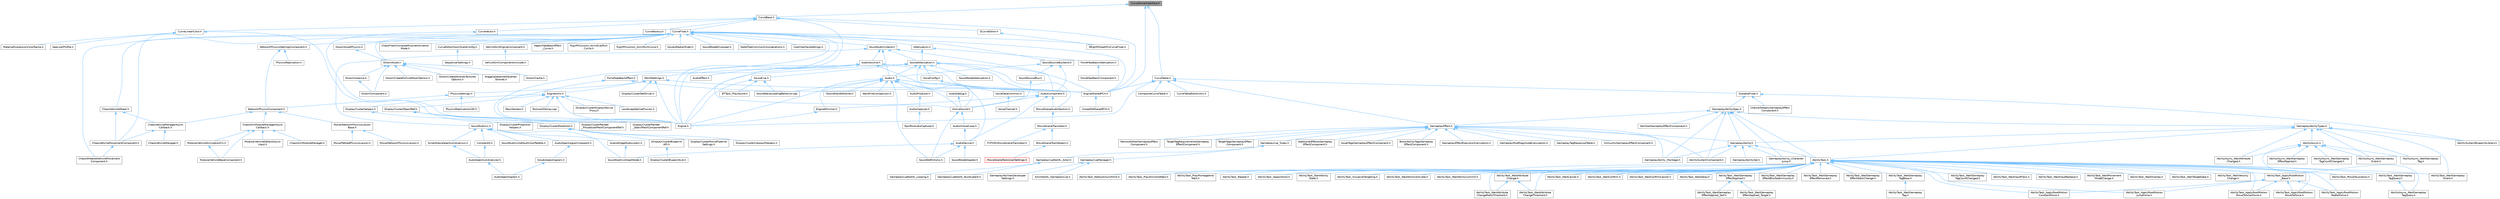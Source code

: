 digraph "CurveOwnerInterface.h"
{
 // INTERACTIVE_SVG=YES
 // LATEX_PDF_SIZE
  bgcolor="transparent";
  edge [fontname=Helvetica,fontsize=10,labelfontname=Helvetica,labelfontsize=10];
  node [fontname=Helvetica,fontsize=10,shape=box,height=0.2,width=0.4];
  Node1 [id="Node000001",label="CurveOwnerInterface.h",height=0.2,width=0.4,color="gray40", fillcolor="grey60", style="filled", fontcolor="black",tooltip=" "];
  Node1 -> Node2 [id="edge1_Node000001_Node000002",dir="back",color="steelblue1",style="solid",tooltip=" "];
  Node2 [id="Node000002",label="CurveBase.h",height=0.2,width=0.4,color="grey40", fillcolor="white", style="filled",URL="$d0/d66/CurveBase_8h.html",tooltip=" "];
  Node2 -> Node3 [id="edge2_Node000002_Node000003",dir="back",color="steelblue1",style="solid",tooltip=" "];
  Node3 [id="Node000003",label="CurveFactory.h",height=0.2,width=0.4,color="grey40", fillcolor="white", style="filled",URL="$dd/dcf/CurveFactory_8h.html",tooltip=" "];
  Node2 -> Node4 [id="edge3_Node000002_Node000004",dir="back",color="steelblue1",style="solid",tooltip=" "];
  Node4 [id="Node000004",label="CurveFloat.h",height=0.2,width=0.4,color="grey40", fillcolor="white", style="filled",URL="$d4/d92/CurveFloat_8h.html",tooltip=" "];
  Node4 -> Node5 [id="edge4_Node000004_Node000005",dir="back",color="steelblue1",style="solid",tooltip=" "];
  Node5 [id="Node000005",label="Attenuation.h",height=0.2,width=0.4,color="grey40", fillcolor="white", style="filled",URL="$d3/d18/Attenuation_8h.html",tooltip=" "];
  Node5 -> Node6 [id="edge5_Node000005_Node000006",dir="back",color="steelblue1",style="solid",tooltip=" "];
  Node6 [id="Node000006",label="ForceFeedbackAttenuation.h",height=0.2,width=0.4,color="grey40", fillcolor="white", style="filled",URL="$db/dd6/ForceFeedbackAttenuation_8h.html",tooltip=" "];
  Node6 -> Node7 [id="edge6_Node000006_Node000007",dir="back",color="steelblue1",style="solid",tooltip=" "];
  Node7 [id="Node000007",label="ForceFeedbackComponent.h",height=0.2,width=0.4,color="grey40", fillcolor="white", style="filled",URL="$d2/db8/ForceFeedbackComponent_8h.html",tooltip=" "];
  Node5 -> Node8 [id="edge7_Node000005_Node000008",dir="back",color="steelblue1",style="solid",tooltip=" "];
  Node8 [id="Node000008",label="SoundAttenuation.h",height=0.2,width=0.4,color="grey40", fillcolor="white", style="filled",URL="$da/dec/SoundAttenuation_8h.html",tooltip=" "];
  Node8 -> Node9 [id="edge8_Node000008_Node000009",dir="back",color="steelblue1",style="solid",tooltip=" "];
  Node9 [id="Node000009",label="ActiveSound.h",height=0.2,width=0.4,color="grey40", fillcolor="white", style="filled",URL="$dc/d95/ActiveSound_8h.html",tooltip=" "];
  Node9 -> Node10 [id="edge9_Node000009_Node000010",dir="back",color="steelblue1",style="solid",tooltip=" "];
  Node10 [id="Node000010",label="AudioVirtualLoop.h",height=0.2,width=0.4,color="grey40", fillcolor="white", style="filled",URL="$d5/dde/AudioVirtualLoop_8h.html",tooltip=" "];
  Node10 -> Node11 [id="edge10_Node000010_Node000011",dir="back",color="steelblue1",style="solid",tooltip=" "];
  Node11 [id="Node000011",label="AudioDevice.h",height=0.2,width=0.4,color="grey40", fillcolor="white", style="filled",URL="$d7/ddb/AudioDevice_8h.html",tooltip=" "];
  Node11 -> Node12 [id="edge11_Node000011_Node000012",dir="back",color="steelblue1",style="solid",tooltip=" "];
  Node12 [id="Node000012",label="SoundDefinitions.h",height=0.2,width=0.4,color="grey40", fillcolor="white", style="filled",URL="$d4/da9/SoundDefinitions_8h.html",tooltip=" "];
  Node11 -> Node13 [id="edge12_Node000011_Node000013",dir="back",color="steelblue1",style="solid",tooltip=" "];
  Node13 [id="Node000013",label="SoundNodeDoppler.h",height=0.2,width=0.4,color="grey40", fillcolor="white", style="filled",URL="$d1/d51/SoundNodeDoppler_8h.html",tooltip=" "];
  Node11 -> Node14 [id="edge13_Node000011_Node000014",dir="back",color="steelblue1",style="solid",tooltip=" "];
  Node14 [id="Node000014",label="SoundSubmixGraphNode.h",height=0.2,width=0.4,color="grey40", fillcolor="white", style="filled",URL="$d5/d09/SoundSubmixGraphNode_8h.html",tooltip=" "];
  Node9 -> Node12 [id="edge14_Node000009_Node000012",dir="back",color="steelblue1",style="solid",tooltip=" "];
  Node8 -> Node15 [id="edge15_Node000008_Node000015",dir="back",color="steelblue1",style="solid",tooltip=" "];
  Node15 [id="Node000015",label="Audio.h",height=0.2,width=0.4,color="grey40", fillcolor="white", style="filled",URL="$d8/daa/Audio_8h.html",tooltip=" "];
  Node15 -> Node9 [id="edge16_Node000015_Node000009",dir="back",color="steelblue1",style="solid",tooltip=" "];
  Node15 -> Node16 [id="edge17_Node000015_Node000016",dir="back",color="steelblue1",style="solid",tooltip=" "];
  Node16 [id="Node000016",label="AudioComponent.h",height=0.2,width=0.4,color="grey40", fillcolor="white", style="filled",URL="$d6/d67/AudioComponent_8h.html",tooltip=" "];
  Node16 -> Node9 [id="edge18_Node000016_Node000009",dir="back",color="steelblue1",style="solid",tooltip=" "];
  Node16 -> Node11 [id="edge19_Node000016_Node000011",dir="back",color="steelblue1",style="solid",tooltip=" "];
  Node16 -> Node17 [id="edge20_Node000016_Node000017",dir="back",color="steelblue1",style="solid",tooltip=" "];
  Node17 [id="Node000017",label="EngineMinimal.h",height=0.2,width=0.4,color="grey40", fillcolor="white", style="filled",URL="$d0/d2c/EngineMinimal_8h.html",tooltip=" "];
  Node17 -> Node18 [id="edge21_Node000017_Node000018",dir="back",color="steelblue1",style="solid",tooltip=" "];
  Node18 [id="Node000018",label="Engine.h",height=0.2,width=0.4,color="grey40", fillcolor="white", style="filled",URL="$d1/d34/Public_2Engine_8h.html",tooltip=" "];
  Node16 -> Node19 [id="edge22_Node000016_Node000019",dir="back",color="steelblue1",style="solid",tooltip=" "];
  Node19 [id="Node000019",label="MovieSceneAudioSection.h",height=0.2,width=0.4,color="grey40", fillcolor="white", style="filled",URL="$da/d5f/MovieSceneAudioSection_8h.html",tooltip=" "];
  Node19 -> Node20 [id="edge23_Node000019_Node000020",dir="back",color="steelblue1",style="solid",tooltip=" "];
  Node20 [id="Node000020",label="MovieSceneTranslator.h",height=0.2,width=0.4,color="grey40", fillcolor="white", style="filled",URL="$d2/d49/MovieSceneTranslator_8h.html",tooltip=" "];
  Node20 -> Node21 [id="edge24_Node000020_Node000021",dir="back",color="steelblue1",style="solid",tooltip=" "];
  Node21 [id="Node000021",label="FCPXMLMovieSceneTranslator.h",height=0.2,width=0.4,color="grey40", fillcolor="white", style="filled",URL="$d2/d93/FCPXMLMovieSceneTranslator_8h.html",tooltip=" "];
  Node20 -> Node22 [id="edge25_Node000020_Node000022",dir="back",color="steelblue1",style="solid",tooltip=" "];
  Node22 [id="Node000022",label="MovieSceneToolHelpers.h",height=0.2,width=0.4,color="grey40", fillcolor="white", style="filled",URL="$d4/d0e/MovieSceneToolHelpers_8h.html",tooltip=" "];
  Node22 -> Node23 [id="edge26_Node000022_Node000023",dir="back",color="steelblue1",style="solid",tooltip=" "];
  Node23 [id="Node000023",label="MovieSceneToolsUserSettings.h",height=0.2,width=0.4,color="red", fillcolor="#FFF0F0", style="filled",URL="$d5/dab/MovieSceneToolsUserSettings_8h.html",tooltip=" "];
  Node15 -> Node27 [id="edge27_Node000015_Node000027",dir="back",color="steelblue1",style="solid",tooltip=" "];
  Node27 [id="Node000027",label="AudioDebug.h",height=0.2,width=0.4,color="grey40", fillcolor="white", style="filled",URL="$d2/dbd/AudioDebug_8h.html",tooltip=" "];
  Node27 -> Node9 [id="edge28_Node000027_Node000009",dir="back",color="steelblue1",style="solid",tooltip=" "];
  Node15 -> Node28 [id="edge29_Node000015_Node000028",dir="back",color="steelblue1",style="solid",tooltip=" "];
  Node28 [id="Node000028",label="AudioProducer.h",height=0.2,width=0.4,color="grey40", fillcolor="white", style="filled",URL="$d5/d00/AudioProducer_8h.html",tooltip=" "];
  Node28 -> Node29 [id="edge30_Node000028_Node000029",dir="back",color="steelblue1",style="solid",tooltip=" "];
  Node29 [id="Node000029",label="AudioCapturer.h",height=0.2,width=0.4,color="grey40", fillcolor="white", style="filled",URL="$db/dac/AudioCapturer_8h.html",tooltip=" "];
  Node29 -> Node30 [id="edge31_Node000029_Node000030",dir="back",color="steelblue1",style="solid",tooltip=" "];
  Node30 [id="Node000030",label="EpicRtcAudioCapturer.h",height=0.2,width=0.4,color="grey40", fillcolor="white", style="filled",URL="$dd/dbf/EpicRtcAudioCapturer_8h.html",tooltip=" "];
  Node15 -> Node18 [id="edge32_Node000015_Node000018",dir="back",color="steelblue1",style="solid",tooltip=" "];
  Node15 -> Node17 [id="edge33_Node000015_Node000017",dir="back",color="steelblue1",style="solid",tooltip=" "];
  Node15 -> Node31 [id="edge34_Node000015_Node000031",dir="back",color="steelblue1",style="solid",tooltip=" "];
  Node31 [id="Node000031",label="EngineSharedPCH.h",height=0.2,width=0.4,color="grey40", fillcolor="white", style="filled",URL="$dc/dbb/EngineSharedPCH_8h.html",tooltip=" "];
  Node31 -> Node32 [id="edge35_Node000031_Node000032",dir="back",color="steelblue1",style="solid",tooltip=" "];
  Node32 [id="Node000032",label="UnrealEdSharedPCH.h",height=0.2,width=0.4,color="grey40", fillcolor="white", style="filled",URL="$d1/de6/UnrealEdSharedPCH_8h.html",tooltip=" "];
  Node15 -> Node33 [id="edge36_Node000015_Node000033",dir="back",color="steelblue1",style="solid",tooltip=" "];
  Node33 [id="Node000033",label="ISoundHandleOwner.h",height=0.2,width=0.4,color="grey40", fillcolor="white", style="filled",URL="$d5/db5/ISoundHandleOwner_8h.html",tooltip=" "];
  Node15 -> Node12 [id="edge37_Node000015_Node000012",dir="back",color="steelblue1",style="solid",tooltip=" "];
  Node15 -> Node34 [id="edge38_Node000015_Node000034",dir="back",color="steelblue1",style="solid",tooltip=" "];
  Node34 [id="Node000034",label="SoundWaveLoadingBehavior.cpp",height=0.2,width=0.4,color="grey40", fillcolor="white", style="filled",URL="$d7/d95/SoundWaveLoadingBehavior_8cpp.html",tooltip=" "];
  Node15 -> Node35 [id="edge39_Node000015_Node000035",dir="back",color="steelblue1",style="solid",tooltip=" "];
  Node35 [id="Node000035",label="WaveFileComparison.h",height=0.2,width=0.4,color="grey40", fillcolor="white", style="filled",URL="$d7/dcb/WaveFileComparison_8h.html",tooltip=" "];
  Node8 -> Node16 [id="edge40_Node000008_Node000016",dir="back",color="steelblue1",style="solid",tooltip=" "];
  Node8 -> Node18 [id="edge41_Node000008_Node000018",dir="back",color="steelblue1",style="solid",tooltip=" "];
  Node8 -> Node31 [id="edge42_Node000008_Node000031",dir="back",color="steelblue1",style="solid",tooltip=" "];
  Node8 -> Node19 [id="edge43_Node000008_Node000019",dir="back",color="steelblue1",style="solid",tooltip=" "];
  Node8 -> Node36 [id="edge44_Node000008_Node000036",dir="back",color="steelblue1",style="solid",tooltip=" "];
  Node36 [id="Node000036",label="SoundCue.h",height=0.2,width=0.4,color="grey40", fillcolor="white", style="filled",URL="$d8/d0b/SoundCue_8h.html",tooltip=" "];
  Node36 -> Node37 [id="edge45_Node000036_Node000037",dir="back",color="steelblue1",style="solid",tooltip=" "];
  Node37 [id="Node000037",label="BTTask_PlaySound.h",height=0.2,width=0.4,color="grey40", fillcolor="white", style="filled",URL="$d8/d54/BTTask__PlaySound_8h.html",tooltip=" "];
  Node36 -> Node18 [id="edge46_Node000036_Node000018",dir="back",color="steelblue1",style="solid",tooltip=" "];
  Node36 -> Node34 [id="edge47_Node000036_Node000034",dir="back",color="steelblue1",style="solid",tooltip=" "];
  Node8 -> Node38 [id="edge48_Node000008_Node000038",dir="back",color="steelblue1",style="solid",tooltip=" "];
  Node38 [id="Node000038",label="SoundNodeAttenuation.h",height=0.2,width=0.4,color="grey40", fillcolor="white", style="filled",URL="$d0/d9d/SoundNodeAttenuation_8h.html",tooltip=" "];
  Node8 -> Node39 [id="edge49_Node000008_Node000039",dir="back",color="steelblue1",style="solid",tooltip=" "];
  Node39 [id="Node000039",label="VoiceConfig.h",height=0.2,width=0.4,color="grey40", fillcolor="white", style="filled",URL="$d4/dbb/VoiceConfig_8h.html",tooltip=" "];
  Node39 -> Node40 [id="edge50_Node000039_Node000040",dir="back",color="steelblue1",style="solid",tooltip=" "];
  Node40 [id="Node000040",label="VoiceDataCommon.h",height=0.2,width=0.4,color="grey40", fillcolor="white", style="filled",URL="$d0/d91/VoiceDataCommon_8h.html",tooltip=" "];
  Node40 -> Node41 [id="edge51_Node000040_Node000041",dir="back",color="steelblue1",style="solid",tooltip=" "];
  Node41 [id="Node000041",label="VoiceChannel.h",height=0.2,width=0.4,color="grey40", fillcolor="white", style="filled",URL="$d0/da3/VoiceChannel_8h.html",tooltip=" "];
  Node4 -> Node42 [id="edge52_Node000004_Node000042",dir="back",color="steelblue1",style="solid",tooltip=" "];
  Node42 [id="Node000042",label="ChaosFleshComputeMuscleActivation\lNode.h",height=0.2,width=0.4,color="grey40", fillcolor="white", style="filled",URL="$d2/d03/ChaosFleshComputeMuscleActivationNode_8h.html",tooltip=" "];
  Node4 -> Node43 [id="edge53_Node000004_Node000043",dir="back",color="steelblue1",style="solid",tooltip=" "];
  Node43 [id="Node000043",label="ChaosVehicleMovementComponent.h",height=0.2,width=0.4,color="grey40", fillcolor="white", style="filled",URL="$dc/dfc/ChaosVehicleMovementComponent_8h.html",tooltip=" "];
  Node43 -> Node44 [id="edge54_Node000043_Node000044",dir="back",color="steelblue1",style="solid",tooltip=" "];
  Node44 [id="Node000044",label="ChaosWheeledVehicleMovement\lComponent.h",height=0.2,width=0.4,color="grey40", fillcolor="white", style="filled",URL="$dc/d77/ChaosWheeledVehicleMovementComponent_8h.html",tooltip=" "];
  Node4 -> Node45 [id="edge55_Node000004_Node000045",dir="back",color="steelblue1",style="solid",tooltip=" "];
  Node45 [id="Node000045",label="ChaosVehicleWheel.h",height=0.2,width=0.4,color="grey40", fillcolor="white", style="filled",URL="$d6/d06/ChaosVehicleWheel_8h.html",tooltip=" "];
  Node45 -> Node46 [id="edge56_Node000045_Node000046",dir="back",color="steelblue1",style="solid",tooltip=" "];
  Node46 [id="Node000046",label="ChaosVehicleManagerAsync\lCallback.h",height=0.2,width=0.4,color="grey40", fillcolor="white", style="filled",URL="$d4/dea/ChaosVehicleManagerAsyncCallback_8h.html",tooltip=" "];
  Node46 -> Node47 [id="edge57_Node000046_Node000047",dir="back",color="steelblue1",style="solid",tooltip=" "];
  Node47 [id="Node000047",label="ChaosVehicleManager.h",height=0.2,width=0.4,color="grey40", fillcolor="white", style="filled",URL="$d3/d70/ChaosVehicleManager_8h.html",tooltip=" "];
  Node46 -> Node43 [id="edge58_Node000046_Node000043",dir="back",color="steelblue1",style="solid",tooltip=" "];
  Node45 -> Node43 [id="edge59_Node000045_Node000043",dir="back",color="steelblue1",style="solid",tooltip=" "];
  Node4 -> Node44 [id="edge60_Node000004_Node000044",dir="back",color="steelblue1",style="solid",tooltip=" "];
  Node4 -> Node48 [id="edge61_Node000004_Node000048",dir="back",color="steelblue1",style="solid",tooltip=" "];
  Node48 [id="Node000048",label="CurveEditorZoomScaleConfig.h",height=0.2,width=0.4,color="grey40", fillcolor="white", style="filled",URL="$de/de1/CurveEditorZoomScaleConfig_8h.html",tooltip=" "];
  Node48 -> Node49 [id="edge62_Node000048_Node000049",dir="back",color="steelblue1",style="solid",tooltip=" "];
  Node49 [id="Node000049",label="SequencerSettings.h",height=0.2,width=0.4,color="grey40", fillcolor="white", style="filled",URL="$d1/d46/SequencerSettings_8h.html",tooltip=" "];
  Node4 -> Node18 [id="edge63_Node000004_Node000018",dir="back",color="steelblue1",style="solid",tooltip=" "];
  Node4 -> Node31 [id="edge64_Node000004_Node000031",dir="back",color="steelblue1",style="solid",tooltip=" "];
  Node4 -> Node50 [id="edge65_Node000004_Node000050",dir="back",color="steelblue1",style="solid",tooltip=" "];
  Node50 [id="Node000050",label="ForceFeedbackEffect.h",height=0.2,width=0.4,color="grey40", fillcolor="white", style="filled",URL="$d8/d28/ForceFeedbackEffect_8h.html",tooltip=" "];
  Node50 -> Node18 [id="edge66_Node000050_Node000018",dir="back",color="steelblue1",style="solid",tooltip=" "];
  Node50 -> Node31 [id="edge67_Node000050_Node000031",dir="back",color="steelblue1",style="solid",tooltip=" "];
  Node4 -> Node51 [id="edge68_Node000004_Node000051",dir="back",color="steelblue1",style="solid",tooltip=" "];
  Node51 [id="Node000051",label="GroomAsset.h",height=0.2,width=0.4,color="grey40", fillcolor="white", style="filled",URL="$d8/df1/GroomAsset_8h.html",tooltip=" "];
  Node51 -> Node52 [id="edge69_Node000051_Node000052",dir="back",color="steelblue1",style="solid",tooltip=" "];
  Node52 [id="Node000052",label="GroomCache.h",height=0.2,width=0.4,color="grey40", fillcolor="white", style="filled",URL="$d7/d6e/GroomCache_8h.html",tooltip=" "];
  Node51 -> Node53 [id="edge70_Node000051_Node000053",dir="back",color="steelblue1",style="solid",tooltip=" "];
  Node53 [id="Node000053",label="GroomComponent.h",height=0.2,width=0.4,color="grey40", fillcolor="white", style="filled",URL="$de/d2e/GroomComponent_8h.html",tooltip=" "];
  Node51 -> Node54 [id="edge71_Node000051_Node000054",dir="back",color="steelblue1",style="solid",tooltip=" "];
  Node54 [id="Node000054",label="GroomCreateFollicleMaskOptions.h",height=0.2,width=0.4,color="grey40", fillcolor="white", style="filled",URL="$d7/d8b/GroomCreateFollicleMaskOptions_8h.html",tooltip=" "];
  Node51 -> Node55 [id="edge72_Node000051_Node000055",dir="back",color="steelblue1",style="solid",tooltip=" "];
  Node55 [id="Node000055",label="GroomCreateStrandsTextures\lOptions.h",height=0.2,width=0.4,color="grey40", fillcolor="white", style="filled",URL="$da/dfc/GroomCreateStrandsTexturesOptions_8h.html",tooltip=" "];
  Node51 -> Node56 [id="edge73_Node000051_Node000056",dir="back",color="steelblue1",style="solid",tooltip=" "];
  Node56 [id="Node000056",label="GroomInstance.h",height=0.2,width=0.4,color="grey40", fillcolor="white", style="filled",URL="$dd/d47/GroomInstance_8h.html",tooltip=" "];
  Node56 -> Node53 [id="edge74_Node000056_Node000053",dir="back",color="steelblue1",style="solid",tooltip=" "];
  Node51 -> Node57 [id="edge75_Node000051_Node000057",dir="back",color="steelblue1",style="solid",tooltip=" "];
  Node57 [id="Node000057",label="NiagaraDataInterfaceHair\lStrands.h",height=0.2,width=0.4,color="grey40", fillcolor="white", style="filled",URL="$da/dd2/NiagaraDataInterfaceHairStrands_8h.html",tooltip=" "];
  Node4 -> Node58 [id="edge76_Node000004_Node000058",dir="back",color="steelblue1",style="solid",tooltip=" "];
  Node58 [id="Node000058",label="GroomAssetPhysics.h",height=0.2,width=0.4,color="grey40", fillcolor="white", style="filled",URL="$df/dcf/GroomAssetPhysics_8h.html",tooltip=" "];
  Node58 -> Node51 [id="edge77_Node000058_Node000051",dir="back",color="steelblue1",style="solid",tooltip=" "];
  Node4 -> Node59 [id="edge78_Node000004_Node000059",dir="back",color="steelblue1",style="solid",tooltip=" "];
  Node59 [id="Node000059",label="HapticFeedbackEffect\l_Curve.h",height=0.2,width=0.4,color="grey40", fillcolor="white", style="filled",URL="$dd/d2d/HapticFeedbackEffect__Curve_8h.html",tooltip=" "];
  Node4 -> Node60 [id="edge79_Node000004_Node000060",dir="back",color="steelblue1",style="solid",tooltip=" "];
  Node60 [id="Node000060",label="NetworkPhysicsSettingsComponent.h",height=0.2,width=0.4,color="grey40", fillcolor="white", style="filled",URL="$dc/dea/NetworkPhysicsSettingsComponent_8h.html",tooltip=" "];
  Node60 -> Node61 [id="edge80_Node000060_Node000061",dir="back",color="steelblue1",style="solid",tooltip=" "];
  Node61 [id="Node000061",label="NetworkPhysicsComponent.h",height=0.2,width=0.4,color="grey40", fillcolor="white", style="filled",URL="$d5/dcb/NetworkPhysicsComponent_8h.html",tooltip=" "];
  Node61 -> Node62 [id="edge81_Node000061_Node000062",dir="back",color="steelblue1",style="solid",tooltip=" "];
  Node62 [id="Node000062",label="ChaosSimModuleManagerAsync\lCallback.h",height=0.2,width=0.4,color="grey40", fillcolor="white", style="filled",URL="$d7/dd0/ChaosSimModuleManagerAsyncCallback_8h.html",tooltip=" "];
  Node62 -> Node63 [id="edge82_Node000062_Node000063",dir="back",color="steelblue1",style="solid",tooltip=" "];
  Node63 [id="Node000063",label="ChaosSimModuleManager.h",height=0.2,width=0.4,color="grey40", fillcolor="white", style="filled",URL="$d7/dd1/ChaosSimModuleManager_8h.html",tooltip=" "];
  Node62 -> Node64 [id="edge83_Node000062_Node000064",dir="back",color="steelblue1",style="solid",tooltip=" "];
  Node64 [id="Node000064",label="ModularVehicleBaseComponent.h",height=0.2,width=0.4,color="grey40", fillcolor="white", style="filled",URL="$d3/dc7/ModularVehicleBaseComponent_8h.html",tooltip=" "];
  Node62 -> Node65 [id="edge84_Node000062_Node000065",dir="back",color="steelblue1",style="solid",tooltip=" "];
  Node65 [id="Node000065",label="ModularVehicleDefaultAsync\lInput.h",height=0.2,width=0.4,color="grey40", fillcolor="white", style="filled",URL="$d5/df8/ModularVehicleDefaultAsyncInput_8h.html",tooltip=" "];
  Node62 -> Node66 [id="edge85_Node000062_Node000066",dir="back",color="steelblue1",style="solid",tooltip=" "];
  Node66 [id="Node000066",label="ModularVehicleSimulationCU.h",height=0.2,width=0.4,color="grey40", fillcolor="white", style="filled",URL="$d8/d61/ModularVehicleSimulationCU_8h.html",tooltip=" "];
  Node66 -> Node64 [id="edge86_Node000066_Node000064",dir="back",color="steelblue1",style="solid",tooltip=" "];
  Node61 -> Node46 [id="edge87_Node000061_Node000046",dir="back",color="steelblue1",style="solid",tooltip=" "];
  Node61 -> Node67 [id="edge88_Node000061_Node000067",dir="back",color="steelblue1",style="solid",tooltip=" "];
  Node67 [id="Node000067",label="MoverNetworkPhysicsLiaison\lBase.h",height=0.2,width=0.4,color="grey40", fillcolor="white", style="filled",URL="$d6/d54/MoverNetworkPhysicsLiaisonBase_8h.html",tooltip=" "];
  Node67 -> Node68 [id="edge89_Node000067_Node000068",dir="back",color="steelblue1",style="solid",tooltip=" "];
  Node68 [id="Node000068",label="MoverNetworkPhysicsLiaison.h",height=0.2,width=0.4,color="grey40", fillcolor="white", style="filled",URL="$d7/d6a/MoverNetworkPhysicsLiaison_8h.html",tooltip=" "];
  Node67 -> Node69 [id="edge90_Node000067_Node000069",dir="back",color="steelblue1",style="solid",tooltip=" "];
  Node69 [id="Node000069",label="MoverPathedPhysicsLiaison.h",height=0.2,width=0.4,color="grey40", fillcolor="white", style="filled",URL="$d8/d2d/MoverPathedPhysicsLiaison_8h.html",tooltip=" "];
  Node60 -> Node70 [id="edge91_Node000060_Node000070",dir="back",color="steelblue1",style="solid",tooltip=" "];
  Node70 [id="Node000070",label="PhysicsReplication.h",height=0.2,width=0.4,color="grey40", fillcolor="white", style="filled",URL="$dc/d56/PhysicsReplication_8h.html",tooltip=" "];
  Node4 -> Node71 [id="edge92_Node000004_Node000071",dir="back",color="steelblue1",style="solid",tooltip=" "];
  Node71 [id="Node000071",label="RigVMFunction_AnimEvalRich\lCurve.h",height=0.2,width=0.4,color="grey40", fillcolor="white", style="filled",URL="$d6/daa/RigVMFunction__AnimEvalRichCurve_8h.html",tooltip=" "];
  Node4 -> Node72 [id="edge93_Node000004_Node000072",dir="back",color="steelblue1",style="solid",tooltip=" "];
  Node72 [id="Node000072",label="RigVMFunction_AnimRichCurve.h",height=0.2,width=0.4,color="grey40", fillcolor="white", style="filled",URL="$de/dde/RigVMFunction__AnimRichCurve_8h.html",tooltip=" "];
  Node4 -> Node73 [id="edge94_Node000004_Node000073",dir="back",color="steelblue1",style="solid",tooltip=" "];
  Node73 [id="Node000073",label="SAudioRadialSlider.h",height=0.2,width=0.4,color="grey40", fillcolor="white", style="filled",URL="$dd/d5f/SAudioRadialSlider_8h.html",tooltip=" "];
  Node4 -> Node74 [id="edge95_Node000004_Node000074",dir="back",color="steelblue1",style="solid",tooltip=" "];
  Node74 [id="Node000074",label="SRigVMGraphPinCurveFloat.h",height=0.2,width=0.4,color="grey40", fillcolor="white", style="filled",URL="$d3/d13/SRigVMGraphPinCurveFloat_8h.html",tooltip=" "];
  Node4 -> Node75 [id="edge96_Node000004_Node000075",dir="back",color="steelblue1",style="solid",tooltip=" "];
  Node75 [id="Node000075",label="SoundNodeEnveloper.h",height=0.2,width=0.4,color="grey40", fillcolor="white", style="filled",URL="$d8/db7/SoundNodeEnveloper_8h.html",tooltip=" "];
  Node4 -> Node76 [id="edge97_Node000004_Node000076",dir="back",color="steelblue1",style="solid",tooltip=" "];
  Node76 [id="Node000076",label="SoundSourceBusSend.h",height=0.2,width=0.4,color="grey40", fillcolor="white", style="filled",URL="$d4/d47/SoundSourceBusSend_8h.html",tooltip=" "];
  Node76 -> Node15 [id="edge98_Node000076_Node000015",dir="back",color="steelblue1",style="solid",tooltip=" "];
  Node76 -> Node16 [id="edge99_Node000076_Node000016",dir="back",color="steelblue1",style="solid",tooltip=" "];
  Node76 -> Node77 [id="edge100_Node000076_Node000077",dir="back",color="steelblue1",style="solid",tooltip=" "];
  Node77 [id="Node000077",label="SoundSourceBus.h",height=0.2,width=0.4,color="grey40", fillcolor="white", style="filled",URL="$d3/d51/SoundSourceBus_8h.html",tooltip=" "];
  Node77 -> Node9 [id="edge101_Node000077_Node000009",dir="back",color="steelblue1",style="solid",tooltip=" "];
  Node4 -> Node78 [id="edge102_Node000004_Node000078",dir="back",color="steelblue1",style="solid",tooltip=" "];
  Node78 [id="Node000078",label="SoundSubmixSend.h",height=0.2,width=0.4,color="grey40", fillcolor="white", style="filled",URL="$d9/dd5/SoundSubmixSend_8h.html",tooltip=" "];
  Node78 -> Node15 [id="edge103_Node000078_Node000015",dir="back",color="steelblue1",style="solid",tooltip=" "];
  Node78 -> Node16 [id="edge104_Node000078_Node000016",dir="back",color="steelblue1",style="solid",tooltip=" "];
  Node78 -> Node79 [id="edge105_Node000078_Node000079",dir="back",color="steelblue1",style="solid",tooltip=" "];
  Node79 [id="Node000079",label="AudioVolume.h",height=0.2,width=0.4,color="grey40", fillcolor="white", style="filled",URL="$dd/dbb/AudioVolume_8h.html",tooltip=" "];
  Node79 -> Node9 [id="edge106_Node000079_Node000009",dir="back",color="steelblue1",style="solid",tooltip=" "];
  Node79 -> Node11 [id="edge107_Node000079_Node000011",dir="back",color="steelblue1",style="solid",tooltip=" "];
  Node79 -> Node80 [id="edge108_Node000079_Node000080",dir="back",color="steelblue1",style="solid",tooltip=" "];
  Node80 [id="Node000080",label="AudioEffect.h",height=0.2,width=0.4,color="grey40", fillcolor="white", style="filled",URL="$d3/da8/AudioEffect_8h.html",tooltip=" "];
  Node79 -> Node18 [id="edge109_Node000079_Node000018",dir="back",color="steelblue1",style="solid",tooltip=" "];
  Node79 -> Node31 [id="edge110_Node000079_Node000031",dir="back",color="steelblue1",style="solid",tooltip=" "];
  Node79 -> Node81 [id="edge111_Node000079_Node000081",dir="back",color="steelblue1",style="solid",tooltip=" "];
  Node81 [id="Node000081",label="WorldSettings.h",height=0.2,width=0.4,color="grey40", fillcolor="white", style="filled",URL="$dd/d74/WorldSettings_8h.html",tooltip=" "];
  Node81 -> Node82 [id="edge112_Node000081_Node000082",dir="back",color="steelblue1",style="solid",tooltip=" "];
  Node82 [id="Node000082",label="DisplayClusterNetDriver.h",height=0.2,width=0.4,color="grey40", fillcolor="white", style="filled",URL="$db/de1/DisplayClusterNetDriver_8h.html",tooltip=" "];
  Node81 -> Node18 [id="edge113_Node000081_Node000018",dir="back",color="steelblue1",style="solid",tooltip=" "];
  Node81 -> Node31 [id="edge114_Node000081_Node000031",dir="back",color="steelblue1",style="solid",tooltip=" "];
  Node81 -> Node83 [id="edge115_Node000081_Node000083",dir="back",color="steelblue1",style="solid",tooltip=" "];
  Node83 [id="Node000083",label="EngineUtils.h",height=0.2,width=0.4,color="grey40", fillcolor="white", style="filled",URL="$d4/d61/EngineUtils_8h.html",tooltip=" "];
  Node83 -> Node84 [id="edge116_Node000083_Node000084",dir="back",color="steelblue1",style="solid",tooltip=" "];
  Node84 [id="Node000084",label="DisplayClusterHelpers.h",height=0.2,width=0.4,color="grey40", fillcolor="white", style="filled",URL="$da/dda/DisplayClusterHelpers_8h.html",tooltip=" "];
  Node84 -> Node85 [id="edge117_Node000084_Node000085",dir="back",color="steelblue1",style="solid",tooltip=" "];
  Node85 [id="Node000085",label="DisplayClusterProjection\lHelpers.h",height=0.2,width=0.4,color="grey40", fillcolor="white", style="filled",URL="$df/d0b/DisplayClusterProjectionHelpers_8h.html",tooltip=" "];
  Node83 -> Node86 [id="edge118_Node000083_Node000086",dir="back",color="steelblue1",style="solid",tooltip=" "];
  Node86 [id="Node000086",label="DisplayClusterObjectRef.h",height=0.2,width=0.4,color="grey40", fillcolor="white", style="filled",URL="$d9/d87/DisplayClusterObjectRef_8h.html",tooltip=" "];
  Node86 -> Node87 [id="edge119_Node000086_Node000087",dir="back",color="steelblue1",style="solid",tooltip=" "];
  Node87 [id="Node000087",label="DisplayClusterRender\l_ProceduralMeshComponentRef.h",height=0.2,width=0.4,color="grey40", fillcolor="white", style="filled",URL="$da/dbe/DisplayClusterRender__ProceduralMeshComponentRef_8h.html",tooltip=" "];
  Node86 -> Node88 [id="edge120_Node000086_Node000088",dir="back",color="steelblue1",style="solid",tooltip=" "];
  Node88 [id="Node000088",label="DisplayClusterRender\l_StaticMeshComponentRef.h",height=0.2,width=0.4,color="grey40", fillcolor="white", style="filled",URL="$dd/d84/DisplayClusterRender__StaticMeshComponentRef_8h.html",tooltip=" "];
  Node86 -> Node89 [id="edge121_Node000086_Node000089",dir="back",color="steelblue1",style="solid",tooltip=" "];
  Node89 [id="Node000089",label="DisplayClusterRootActor.h",height=0.2,width=0.4,color="grey40", fillcolor="white", style="filled",URL="$d0/d41/DisplayClusterRootActor_8h.html",tooltip=" "];
  Node89 -> Node90 [id="edge122_Node000089_Node000090",dir="back",color="steelblue1",style="solid",tooltip=" "];
  Node90 [id="Node000090",label="DisplayClusterMoviePipeline\lSettings.h",height=0.2,width=0.4,color="grey40", fillcolor="white", style="filled",URL="$d7/d56/DisplayClusterMoviePipelineSettings_8h.html",tooltip=" "];
  Node89 -> Node91 [id="edge123_Node000089_Node000091",dir="back",color="steelblue1",style="solid",tooltip=" "];
  Node91 [id="Node000091",label="DisplayClusterViewportHelpers.h",height=0.2,width=0.4,color="grey40", fillcolor="white", style="filled",URL="$d6/d8b/DisplayClusterViewportHelpers_8h.html",tooltip=" "];
  Node89 -> Node92 [id="edge124_Node000089_Node000092",dir="back",color="steelblue1",style="solid",tooltip=" "];
  Node92 [id="Node000092",label="IDisplayClusterBlueprint\lAPI.h",height=0.2,width=0.4,color="grey40", fillcolor="white", style="filled",URL="$d6/dd6/IDisplayClusterBlueprintAPI_8h.html",tooltip=" "];
  Node92 -> Node93 [id="edge125_Node000092_Node000093",dir="back",color="steelblue1",style="solid",tooltip=" "];
  Node93 [id="Node000093",label="DisplayClusterBlueprintLib.h",height=0.2,width=0.4,color="grey40", fillcolor="white", style="filled",URL="$d9/d13/DisplayClusterBlueprintLib_8h.html",tooltip=" "];
  Node83 -> Node18 [id="edge126_Node000083_Node000018",dir="back",color="steelblue1",style="solid",tooltip=" "];
  Node83 -> Node94 [id="edge127_Node000083_Node000094",dir="back",color="steelblue1",style="solid",tooltip=" "];
  Node94 [id="Node000094",label="IDisplayClusterDisplayDevice\lProxy.h",height=0.2,width=0.4,color="grey40", fillcolor="white", style="filled",URL="$dd/d48/IDisplayClusterDisplayDeviceProxy_8h.html",tooltip=" "];
  Node83 -> Node95 [id="edge128_Node000083_Node000095",dir="back",color="steelblue1",style="solid",tooltip=" "];
  Node95 [id="Node000095",label="LandscapeSplineProxies.h",height=0.2,width=0.4,color="grey40", fillcolor="white", style="filled",URL="$d6/d6f/LandscapeSplineProxies_8h.html",tooltip=" "];
  Node83 -> Node96 [id="edge129_Node000083_Node000096",dir="back",color="steelblue1",style="solid",tooltip=" "];
  Node96 [id="Node000096",label="PawnIterator.h",height=0.2,width=0.4,color="grey40", fillcolor="white", style="filled",URL="$d3/d9c/PawnIterator_8h.html",tooltip=" "];
  Node83 -> Node97 [id="edge130_Node000083_Node000097",dir="back",color="steelblue1",style="solid",tooltip=" "];
  Node97 [id="Node000097",label="Texture2DArray.cpp",height=0.2,width=0.4,color="grey40", fillcolor="white", style="filled",URL="$d7/d13/Texture2DArray_8cpp.html",tooltip=" "];
  Node81 -> Node98 [id="edge131_Node000081_Node000098",dir="back",color="steelblue1",style="solid",tooltip=" "];
  Node98 [id="Node000098",label="PhysicsSettings.h",height=0.2,width=0.4,color="grey40", fillcolor="white", style="filled",URL="$d7/db9/PhysicsSettings_8h.html",tooltip=" "];
  Node98 -> Node61 [id="edge132_Node000098_Node000061",dir="back",color="steelblue1",style="solid",tooltip=" "];
  Node98 -> Node99 [id="edge133_Node000098_Node000099",dir="back",color="steelblue1",style="solid",tooltip=" "];
  Node99 [id="Node000099",label="PhysicsReplicationLOD.h",height=0.2,width=0.4,color="grey40", fillcolor="white", style="filled",URL="$de/de0/PhysicsReplicationLOD_8h.html",tooltip=" "];
  Node78 -> Node8 [id="edge134_Node000078_Node000008",dir="back",color="steelblue1",style="solid",tooltip=" "];
  Node78 -> Node100 [id="edge135_Node000078_Node000100",dir="back",color="steelblue1",style="solid",tooltip=" "];
  Node100 [id="Node000100",label="SoundSubmix.h",height=0.2,width=0.4,color="grey40", fillcolor="white", style="filled",URL="$d9/db4/SoundSubmix_8h.html",tooltip=" "];
  Node100 -> Node101 [id="edge136_Node000100_Node000101",dir="back",color="steelblue1",style="solid",tooltip=" "];
  Node101 [id="Node000101",label="AudioSpectrogramViewport.h",height=0.2,width=0.4,color="grey40", fillcolor="white", style="filled",URL="$d9/d19/AudioSpectrogramViewport_8h.html",tooltip=" "];
  Node101 -> Node102 [id="edge137_Node000101_Node000102",dir="back",color="steelblue1",style="solid",tooltip=" "];
  Node102 [id="Node000102",label="SAudioSpectrogram.h",height=0.2,width=0.4,color="grey40", fillcolor="white", style="filled",URL="$dc/de0/SAudioSpectrogram_8h.html",tooltip=" "];
  Node102 -> Node103 [id="edge138_Node000102_Node000103",dir="back",color="steelblue1",style="solid",tooltip=" "];
  Node103 [id="Node000103",label="AudioSpectrogram.h",height=0.2,width=0.4,color="grey40", fillcolor="white", style="filled",URL="$de/d47/AudioSpectrogram_8h.html",tooltip=" "];
  Node100 -> Node104 [id="edge139_Node000100_Node000104",dir="back",color="steelblue1",style="solid",tooltip=" "];
  Node104 [id="Node000104",label="AudioWidgetSubsystem.h",height=0.2,width=0.4,color="grey40", fillcolor="white", style="filled",URL="$de/d1b/AudioWidgetSubsystem_8h.html",tooltip=" "];
  Node104 -> Node14 [id="edge140_Node000104_Node000014",dir="back",color="steelblue1",style="solid",tooltip=" "];
  Node100 -> Node105 [id="edge141_Node000100_Node000105",dir="back",color="steelblue1",style="solid",tooltip=" "];
  Node105 [id="Node000105",label="ConstantQ.h",height=0.2,width=0.4,color="grey40", fillcolor="white", style="filled",URL="$de/d9f/ConstantQ_8h.html",tooltip=" "];
  Node105 -> Node106 [id="edge142_Node000105_Node000106",dir="back",color="steelblue1",style="solid",tooltip=" "];
  Node106 [id="Node000106",label="AudioSpectrumAnalyzer.h",height=0.2,width=0.4,color="grey40", fillcolor="white", style="filled",URL="$de/dae/AudioSpectrumAnalyzer_8h.html",tooltip=" "];
  Node106 -> Node103 [id="edge143_Node000106_Node000103",dir="back",color="steelblue1",style="solid",tooltip=" "];
  Node100 -> Node107 [id="edge144_Node000100_Node000107",dir="back",color="steelblue1",style="solid",tooltip=" "];
  Node107 [id="Node000107",label="SoundSubmixDefaultColorPalette.h",height=0.2,width=0.4,color="grey40", fillcolor="white", style="filled",URL="$d0/df9/SoundSubmixDefaultColorPalette_8h.html",tooltip=" "];
  Node100 -> Node14 [id="edge145_Node000100_Node000014",dir="back",color="steelblue1",style="solid",tooltip=" "];
  Node100 -> Node108 [id="edge146_Node000100_Node000108",dir="back",color="steelblue1",style="solid",tooltip=" "];
  Node108 [id="Node000108",label="SynesthesiaSpectrumAnalysis.h",height=0.2,width=0.4,color="grey40", fillcolor="white", style="filled",URL="$d7/d2c/SynesthesiaSpectrumAnalysis_8h.html",tooltip=" "];
  Node108 -> Node106 [id="edge147_Node000108_Node000106",dir="back",color="steelblue1",style="solid",tooltip=" "];
  Node4 -> Node109 [id="edge148_Node000004_Node000109",dir="back",color="steelblue1",style="solid",tooltip=" "];
  Node109 [id="Node000109",label="StateTreeCommonConsiderations.h",height=0.2,width=0.4,color="grey40", fillcolor="white", style="filled",URL="$d8/db4/StateTreeCommonConsiderations_8h.html",tooltip=" "];
  Node4 -> Node110 [id="edge149_Node000004_Node000110",dir="back",color="steelblue1",style="solid",tooltip=" "];
  Node110 [id="Node000110",label="UserInterfaceSettings.h",height=0.2,width=0.4,color="grey40", fillcolor="white", style="filled",URL="$d1/d79/UserInterfaceSettings_8h.html",tooltip=" "];
  Node4 -> Node111 [id="edge150_Node000004_Node000111",dir="back",color="steelblue1",style="solid",tooltip=" "];
  Node111 [id="Node000111",label="VehicleSimEngineComponent.h",height=0.2,width=0.4,color="grey40", fillcolor="white", style="filled",URL="$de/d60/VehicleSimEngineComponent_8h.html",tooltip=" "];
  Node111 -> Node112 [id="edge151_Node000111_Node000112",dir="back",color="steelblue1",style="solid",tooltip=" "];
  Node112 [id="Node000112",label="VehicleSimComponentsInclude.h",height=0.2,width=0.4,color="grey40", fillcolor="white", style="filled",URL="$df/d3b/VehicleSimComponentsInclude_8h.html",tooltip=" "];
  Node2 -> Node113 [id="edge152_Node000002_Node000113",dir="back",color="steelblue1",style="solid",tooltip=" "];
  Node113 [id="Node000113",label="CurveLinearColor.h",height=0.2,width=0.4,color="grey40", fillcolor="white", style="filled",URL="$d5/dcf/CurveLinearColor_8h.html",tooltip=" "];
  Node113 -> Node18 [id="edge153_Node000113_Node000018",dir="back",color="steelblue1",style="solid",tooltip=" "];
  Node113 -> Node114 [id="edge154_Node000113_Node000114",dir="back",color="steelblue1",style="solid",tooltip=" "];
  Node114 [id="Node000114",label="MaterialExpressionColorRamp.h",height=0.2,width=0.4,color="grey40", fillcolor="white", style="filled",URL="$d6/d5a/MaterialExpressionColorRamp_8h.html",tooltip=" "];
  Node113 -> Node115 [id="edge155_Node000113_Node000115",dir="back",color="steelblue1",style="solid",tooltip=" "];
  Node115 [id="Node000115",label="SpecularProfile.h",height=0.2,width=0.4,color="grey40", fillcolor="white", style="filled",URL="$dc/d0b/SpecularProfile_8h.html",tooltip=" "];
  Node2 -> Node116 [id="edge156_Node000002_Node000116",dir="back",color="steelblue1",style="solid",tooltip=" "];
  Node116 [id="Node000116",label="CurveVector.h",height=0.2,width=0.4,color="grey40", fillcolor="white", style="filled",URL="$d5/d42/CurveVector_8h.html",tooltip=" "];
  Node116 -> Node18 [id="edge157_Node000116_Node000018",dir="back",color="steelblue1",style="solid",tooltip=" "];
  Node2 -> Node18 [id="edge158_Node000002_Node000018",dir="back",color="steelblue1",style="solid",tooltip=" "];
  Node2 -> Node31 [id="edge159_Node000002_Node000031",dir="back",color="steelblue1",style="solid",tooltip=" "];
  Node2 -> Node117 [id="edge160_Node000002_Node000117",dir="back",color="steelblue1",style="solid",tooltip=" "];
  Node117 [id="Node000117",label="SCurveEditor.h",height=0.2,width=0.4,color="grey40", fillcolor="white", style="filled",URL="$db/d9a/SCurveEditor_8h.html",tooltip=" "];
  Node117 -> Node74 [id="edge161_Node000117_Node000074",dir="back",color="steelblue1",style="solid",tooltip=" "];
  Node1 -> Node118 [id="edge162_Node000001_Node000118",dir="back",color="steelblue1",style="solid",tooltip=" "];
  Node118 [id="Node000118",label="CurveTable.h",height=0.2,width=0.4,color="grey40", fillcolor="white", style="filled",URL="$db/def/CurveTable_8h.html",tooltip=" "];
  Node118 -> Node119 [id="edge163_Node000118_Node000119",dir="back",color="steelblue1",style="solid",tooltip=" "];
  Node119 [id="Node000119",label="CompositeCurveTable.h",height=0.2,width=0.4,color="grey40", fillcolor="white", style="filled",URL="$db/d66/CompositeCurveTable_8h.html",tooltip=" "];
  Node118 -> Node120 [id="edge164_Node000118_Node000120",dir="back",color="steelblue1",style="solid",tooltip=" "];
  Node120 [id="Node000120",label="CurveTableEditorUtils.h",height=0.2,width=0.4,color="grey40", fillcolor="white", style="filled",URL="$d5/dac/CurveTableEditorUtils_8h.html",tooltip=" "];
  Node118 -> Node18 [id="edge165_Node000118_Node000018",dir="back",color="steelblue1",style="solid",tooltip=" "];
  Node118 -> Node31 [id="edge166_Node000118_Node000031",dir="back",color="steelblue1",style="solid",tooltip=" "];
  Node118 -> Node121 [id="edge167_Node000118_Node000121",dir="back",color="steelblue1",style="solid",tooltip=" "];
  Node121 [id="Node000121",label="GameplayEffect.h",height=0.2,width=0.4,color="grey40", fillcolor="white", style="filled",URL="$d4/d15/GameplayEffect_8h.html",tooltip=" "];
  Node121 -> Node122 [id="edge168_Node000121_Node000122",dir="back",color="steelblue1",style="solid",tooltip=" "];
  Node122 [id="Node000122",label="AbilitySystemComponent.h",height=0.2,width=0.4,color="grey40", fillcolor="white", style="filled",URL="$d0/da3/AbilitySystemComponent_8h.html",tooltip=" "];
  Node121 -> Node123 [id="edge169_Node000121_Node000123",dir="back",color="steelblue1",style="solid",tooltip=" "];
  Node123 [id="Node000123",label="AdditionalEffectsGameplay\lEffectComponent.h",height=0.2,width=0.4,color="grey40", fillcolor="white", style="filled",URL="$d5/dd7/AdditionalEffectsGameplayEffectComponent_8h.html",tooltip=" "];
  Node121 -> Node124 [id="edge170_Node000121_Node000124",dir="back",color="steelblue1",style="solid",tooltip=" "];
  Node124 [id="Node000124",label="AssetTagsGameplayEffectComponent.h",height=0.2,width=0.4,color="grey40", fillcolor="white", style="filled",URL="$df/d29/AssetTagsGameplayEffectComponent_8h.html",tooltip=" "];
  Node121 -> Node125 [id="edge171_Node000121_Node000125",dir="back",color="steelblue1",style="solid",tooltip=" "];
  Node125 [id="Node000125",label="BlockAbilityTagsGameplay\lEffectComponent.h",height=0.2,width=0.4,color="grey40", fillcolor="white", style="filled",URL="$d3/dad/BlockAbilityTagsGameplayEffectComponent_8h.html",tooltip=" "];
  Node121 -> Node126 [id="edge172_Node000121_Node000126",dir="back",color="steelblue1",style="solid",tooltip=" "];
  Node126 [id="Node000126",label="GameplayAbility.h",height=0.2,width=0.4,color="grey40", fillcolor="white", style="filled",URL="$dc/d44/GameplayAbility_8h.html",tooltip=" "];
  Node126 -> Node122 [id="edge173_Node000126_Node000122",dir="back",color="steelblue1",style="solid",tooltip=" "];
  Node126 -> Node127 [id="edge174_Node000126_Node000127",dir="back",color="steelblue1",style="solid",tooltip=" "];
  Node127 [id="Node000127",label="AbilityTask.h",height=0.2,width=0.4,color="grey40", fillcolor="white", style="filled",URL="$d2/d8e/AbilityTask_8h.html",tooltip=" "];
  Node127 -> Node128 [id="edge175_Node000127_Node000128",dir="back",color="steelblue1",style="solid",tooltip=" "];
  Node128 [id="Node000128",label="AbilityTask_ApplyRootMotion\lConstantForce.h",height=0.2,width=0.4,color="grey40", fillcolor="white", style="filled",URL="$d0/de8/AbilityTask__ApplyRootMotionConstantForce_8h.html",tooltip=" "];
  Node127 -> Node129 [id="edge176_Node000127_Node000129",dir="back",color="steelblue1",style="solid",tooltip=" "];
  Node129 [id="Node000129",label="AbilityTask_ApplyRootMotion\lJumpForce.h",height=0.2,width=0.4,color="grey40", fillcolor="white", style="filled",URL="$d7/db6/AbilityTask__ApplyRootMotionJumpForce_8h.html",tooltip=" "];
  Node127 -> Node130 [id="edge177_Node000127_Node000130",dir="back",color="steelblue1",style="solid",tooltip=" "];
  Node130 [id="Node000130",label="AbilityTask_ApplyRootMotion\lMoveToActorForce.h",height=0.2,width=0.4,color="grey40", fillcolor="white", style="filled",URL="$d5/de3/AbilityTask__ApplyRootMotionMoveToActorForce_8h.html",tooltip=" "];
  Node127 -> Node131 [id="edge178_Node000127_Node000131",dir="back",color="steelblue1",style="solid",tooltip=" "];
  Node131 [id="Node000131",label="AbilityTask_ApplyRootMotion\lMoveToForce.h",height=0.2,width=0.4,color="grey40", fillcolor="white", style="filled",URL="$d3/dc3/AbilityTask__ApplyRootMotionMoveToForce_8h.html",tooltip=" "];
  Node127 -> Node132 [id="edge179_Node000127_Node000132",dir="back",color="steelblue1",style="solid",tooltip=" "];
  Node132 [id="Node000132",label="AbilityTask_ApplyRootMotion\lRadialForce.h",height=0.2,width=0.4,color="grey40", fillcolor="white", style="filled",URL="$da/d06/AbilityTask__ApplyRootMotionRadialForce_8h.html",tooltip=" "];
  Node127 -> Node133 [id="edge180_Node000127_Node000133",dir="back",color="steelblue1",style="solid",tooltip=" "];
  Node133 [id="Node000133",label="AbilityTask_ApplyRootMotion\l_Base.h",height=0.2,width=0.4,color="grey40", fillcolor="white", style="filled",URL="$d8/d7d/AbilityTask__ApplyRootMotion__Base_8h.html",tooltip=" "];
  Node133 -> Node128 [id="edge181_Node000133_Node000128",dir="back",color="steelblue1",style="solid",tooltip=" "];
  Node133 -> Node129 [id="edge182_Node000133_Node000129",dir="back",color="steelblue1",style="solid",tooltip=" "];
  Node133 -> Node130 [id="edge183_Node000133_Node000130",dir="back",color="steelblue1",style="solid",tooltip=" "];
  Node133 -> Node131 [id="edge184_Node000133_Node000131",dir="back",color="steelblue1",style="solid",tooltip=" "];
  Node133 -> Node132 [id="edge185_Node000133_Node000132",dir="back",color="steelblue1",style="solid",tooltip=" "];
  Node127 -> Node134 [id="edge186_Node000127_Node000134",dir="back",color="steelblue1",style="solid",tooltip=" "];
  Node134 [id="Node000134",label="AbilityTask_MoveToLocation.h",height=0.2,width=0.4,color="grey40", fillcolor="white", style="filled",URL="$da/d8d/AbilityTask__MoveToLocation_8h.html",tooltip=" "];
  Node127 -> Node135 [id="edge187_Node000127_Node000135",dir="back",color="steelblue1",style="solid",tooltip=" "];
  Node135 [id="Node000135",label="AbilityTask_NetworkSyncPoint.h",height=0.2,width=0.4,color="grey40", fillcolor="white", style="filled",URL="$dc/d62/AbilityTask__NetworkSyncPoint_8h.html",tooltip=" "];
  Node127 -> Node136 [id="edge188_Node000127_Node000136",dir="back",color="steelblue1",style="solid",tooltip=" "];
  Node136 [id="Node000136",label="AbilityTask_PlayAnimAndWait.h",height=0.2,width=0.4,color="grey40", fillcolor="white", style="filled",URL="$d4/d50/AbilityTask__PlayAnimAndWait_8h.html",tooltip=" "];
  Node127 -> Node137 [id="edge189_Node000127_Node000137",dir="back",color="steelblue1",style="solid",tooltip=" "];
  Node137 [id="Node000137",label="AbilityTask_PlayMontageAnd\lWait.h",height=0.2,width=0.4,color="grey40", fillcolor="white", style="filled",URL="$de/d05/AbilityTask__PlayMontageAndWait_8h.html",tooltip=" "];
  Node127 -> Node138 [id="edge190_Node000127_Node000138",dir="back",color="steelblue1",style="solid",tooltip=" "];
  Node138 [id="Node000138",label="AbilityTask_Repeat.h",height=0.2,width=0.4,color="grey40", fillcolor="white", style="filled",URL="$da/d7d/AbilityTask__Repeat_8h.html",tooltip=" "];
  Node127 -> Node139 [id="edge191_Node000127_Node000139",dir="back",color="steelblue1",style="solid",tooltip=" "];
  Node139 [id="Node000139",label="AbilityTask_SpawnActor.h",height=0.2,width=0.4,color="grey40", fillcolor="white", style="filled",URL="$dc/d97/AbilityTask__SpawnActor_8h.html",tooltip=" "];
  Node127 -> Node140 [id="edge192_Node000127_Node000140",dir="back",color="steelblue1",style="solid",tooltip=" "];
  Node140 [id="Node000140",label="AbilityTask_StartAbility\lState.h",height=0.2,width=0.4,color="grey40", fillcolor="white", style="filled",URL="$db/d91/AbilityTask__StartAbilityState_8h.html",tooltip=" "];
  Node127 -> Node141 [id="edge193_Node000127_Node000141",dir="back",color="steelblue1",style="solid",tooltip=" "];
  Node141 [id="Node000141",label="AbilityTask_VisualizeTargeting.h",height=0.2,width=0.4,color="grey40", fillcolor="white", style="filled",URL="$df/dbd/AbilityTask__VisualizeTargeting_8h.html",tooltip=" "];
  Node127 -> Node142 [id="edge194_Node000127_Node000142",dir="back",color="steelblue1",style="solid",tooltip=" "];
  Node142 [id="Node000142",label="AbilityTask_WaitAbilityActivate.h",height=0.2,width=0.4,color="grey40", fillcolor="white", style="filled",URL="$db/da3/AbilityTask__WaitAbilityActivate_8h.html",tooltip=" "];
  Node127 -> Node143 [id="edge195_Node000127_Node000143",dir="back",color="steelblue1",style="solid",tooltip=" "];
  Node143 [id="Node000143",label="AbilityTask_WaitAbilityCommit.h",height=0.2,width=0.4,color="grey40", fillcolor="white", style="filled",URL="$de/de8/AbilityTask__WaitAbilityCommit_8h.html",tooltip=" "];
  Node127 -> Node144 [id="edge196_Node000127_Node000144",dir="back",color="steelblue1",style="solid",tooltip=" "];
  Node144 [id="Node000144",label="AbilityTask_WaitAttribute\lChange.h",height=0.2,width=0.4,color="grey40", fillcolor="white", style="filled",URL="$dd/d60/AbilityTask__WaitAttributeChange_8h.html",tooltip=" "];
  Node144 -> Node145 [id="edge197_Node000144_Node000145",dir="back",color="steelblue1",style="solid",tooltip=" "];
  Node145 [id="Node000145",label="AbilityTask_WaitAttribute\lChangeRatioThreshold.h",height=0.2,width=0.4,color="grey40", fillcolor="white", style="filled",URL="$de/d5e/AbilityTask__WaitAttributeChangeRatioThreshold_8h.html",tooltip=" "];
  Node144 -> Node146 [id="edge198_Node000144_Node000146",dir="back",color="steelblue1",style="solid",tooltip=" "];
  Node146 [id="Node000146",label="AbilityTask_WaitAttribute\lChangeThreshold.h",height=0.2,width=0.4,color="grey40", fillcolor="white", style="filled",URL="$db/d3e/AbilityTask__WaitAttributeChangeThreshold_8h.html",tooltip=" "];
  Node127 -> Node145 [id="edge199_Node000127_Node000145",dir="back",color="steelblue1",style="solid",tooltip=" "];
  Node127 -> Node146 [id="edge200_Node000127_Node000146",dir="back",color="steelblue1",style="solid",tooltip=" "];
  Node127 -> Node147 [id="edge201_Node000127_Node000147",dir="back",color="steelblue1",style="solid",tooltip=" "];
  Node147 [id="Node000147",label="AbilityTask_WaitCancel.h",height=0.2,width=0.4,color="grey40", fillcolor="white", style="filled",URL="$dc/d16/AbilityTask__WaitCancel_8h.html",tooltip=" "];
  Node127 -> Node148 [id="edge202_Node000127_Node000148",dir="back",color="steelblue1",style="solid",tooltip=" "];
  Node148 [id="Node000148",label="AbilityTask_WaitConfirm.h",height=0.2,width=0.4,color="grey40", fillcolor="white", style="filled",URL="$d3/d4f/AbilityTask__WaitConfirm_8h.html",tooltip=" "];
  Node127 -> Node149 [id="edge203_Node000127_Node000149",dir="back",color="steelblue1",style="solid",tooltip=" "];
  Node149 [id="Node000149",label="AbilityTask_WaitConfirmCancel.h",height=0.2,width=0.4,color="grey40", fillcolor="white", style="filled",URL="$de/d88/AbilityTask__WaitConfirmCancel_8h.html",tooltip=" "];
  Node127 -> Node150 [id="edge204_Node000127_Node000150",dir="back",color="steelblue1",style="solid",tooltip=" "];
  Node150 [id="Node000150",label="AbilityTask_WaitDelay.h",height=0.2,width=0.4,color="grey40", fillcolor="white", style="filled",URL="$dc/d63/AbilityTask__WaitDelay_8h.html",tooltip=" "];
  Node127 -> Node151 [id="edge205_Node000127_Node000151",dir="back",color="steelblue1",style="solid",tooltip=" "];
  Node151 [id="Node000151",label="AbilityTask_WaitGameplay\lEffectApplied.h",height=0.2,width=0.4,color="grey40", fillcolor="white", style="filled",URL="$d8/dfe/AbilityTask__WaitGameplayEffectApplied_8h.html",tooltip=" "];
  Node151 -> Node152 [id="edge206_Node000151_Node000152",dir="back",color="steelblue1",style="solid",tooltip=" "];
  Node152 [id="Node000152",label="AbilityTask_WaitGameplay\lEffectApplied_Self.h",height=0.2,width=0.4,color="grey40", fillcolor="white", style="filled",URL="$d0/d01/AbilityTask__WaitGameplayEffectApplied__Self_8h.html",tooltip=" "];
  Node151 -> Node153 [id="edge207_Node000151_Node000153",dir="back",color="steelblue1",style="solid",tooltip=" "];
  Node153 [id="Node000153",label="AbilityTask_WaitGameplay\lEffectApplied_Target.h",height=0.2,width=0.4,color="grey40", fillcolor="white", style="filled",URL="$db/dc4/AbilityTask__WaitGameplayEffectApplied__Target_8h.html",tooltip=" "];
  Node127 -> Node154 [id="edge208_Node000127_Node000154",dir="back",color="steelblue1",style="solid",tooltip=" "];
  Node154 [id="Node000154",label="AbilityTask_WaitGameplay\lEffectBlockedImmunity.h",height=0.2,width=0.4,color="grey40", fillcolor="white", style="filled",URL="$d4/d24/AbilityTask__WaitGameplayEffectBlockedImmunity_8h.html",tooltip=" "];
  Node127 -> Node155 [id="edge209_Node000127_Node000155",dir="back",color="steelblue1",style="solid",tooltip=" "];
  Node155 [id="Node000155",label="AbilityTask_WaitGameplay\lEffectRemoved.h",height=0.2,width=0.4,color="grey40", fillcolor="white", style="filled",URL="$d1/da9/AbilityTask__WaitGameplayEffectRemoved_8h.html",tooltip=" "];
  Node127 -> Node156 [id="edge210_Node000127_Node000156",dir="back",color="steelblue1",style="solid",tooltip=" "];
  Node156 [id="Node000156",label="AbilityTask_WaitGameplay\lEffectStackChange.h",height=0.2,width=0.4,color="grey40", fillcolor="white", style="filled",URL="$de/db3/AbilityTask__WaitGameplayEffectStackChange_8h.html",tooltip=" "];
  Node127 -> Node157 [id="edge211_Node000127_Node000157",dir="back",color="steelblue1",style="solid",tooltip=" "];
  Node157 [id="Node000157",label="AbilityTask_WaitGameplay\lEvent.h",height=0.2,width=0.4,color="grey40", fillcolor="white", style="filled",URL="$dc/db8/AbilityTask__WaitGameplayEvent_8h.html",tooltip=" "];
  Node127 -> Node158 [id="edge212_Node000127_Node000158",dir="back",color="steelblue1",style="solid",tooltip=" "];
  Node158 [id="Node000158",label="AbilityTask_WaitGameplay\lTagBase.h",height=0.2,width=0.4,color="grey40", fillcolor="white", style="filled",URL="$d8/dd0/AbilityTask__WaitGameplayTagBase_8h.html",tooltip=" "];
  Node158 -> Node159 [id="edge213_Node000158_Node000159",dir="back",color="steelblue1",style="solid",tooltip=" "];
  Node159 [id="Node000159",label="AbilityTask_WaitGameplay\lTag.h",height=0.2,width=0.4,color="grey40", fillcolor="white", style="filled",URL="$d3/d4f/AbilityTask__WaitGameplayTag_8h.html",tooltip=" "];
  Node127 -> Node160 [id="edge214_Node000127_Node000160",dir="back",color="steelblue1",style="solid",tooltip=" "];
  Node160 [id="Node000160",label="AbilityTask_WaitGameplay\lTagCountChanged.h",height=0.2,width=0.4,color="grey40", fillcolor="white", style="filled",URL="$dd/d55/AbilityTask__WaitGameplayTagCountChanged_8h.html",tooltip=" "];
  Node127 -> Node161 [id="edge215_Node000127_Node000161",dir="back",color="steelblue1",style="solid",tooltip=" "];
  Node161 [id="Node000161",label="AbilityTask_WaitGameplay\lTagQuery.h",height=0.2,width=0.4,color="grey40", fillcolor="white", style="filled",URL="$d4/d7f/AbilityTask__WaitGameplayTagQuery_8h.html",tooltip=" "];
  Node161 -> Node162 [id="edge216_Node000161_Node000162",dir="back",color="steelblue1",style="solid",tooltip=" "];
  Node162 [id="Node000162",label="AbilityAsync_WaitGameplay\lTagQuery.h",height=0.2,width=0.4,color="grey40", fillcolor="white", style="filled",URL="$d5/d29/AbilityAsync__WaitGameplayTagQuery_8h.html",tooltip=" "];
  Node127 -> Node163 [id="edge217_Node000127_Node000163",dir="back",color="steelblue1",style="solid",tooltip=" "];
  Node163 [id="Node000163",label="AbilityTask_WaitInputPress.h",height=0.2,width=0.4,color="grey40", fillcolor="white", style="filled",URL="$d6/d00/AbilityTask__WaitInputPress_8h.html",tooltip=" "];
  Node127 -> Node164 [id="edge218_Node000127_Node000164",dir="back",color="steelblue1",style="solid",tooltip=" "];
  Node164 [id="Node000164",label="AbilityTask_WaitInputRelease.h",height=0.2,width=0.4,color="grey40", fillcolor="white", style="filled",URL="$d1/d89/AbilityTask__WaitInputRelease_8h.html",tooltip=" "];
  Node127 -> Node165 [id="edge219_Node000127_Node000165",dir="back",color="steelblue1",style="solid",tooltip=" "];
  Node165 [id="Node000165",label="AbilityTask_WaitMovement\lModeChange.h",height=0.2,width=0.4,color="grey40", fillcolor="white", style="filled",URL="$d9/df7/AbilityTask__WaitMovementModeChange_8h.html",tooltip=" "];
  Node127 -> Node166 [id="edge220_Node000127_Node000166",dir="back",color="steelblue1",style="solid",tooltip=" "];
  Node166 [id="Node000166",label="AbilityTask_WaitOverlap.h",height=0.2,width=0.4,color="grey40", fillcolor="white", style="filled",URL="$d9/dab/AbilityTask__WaitOverlap_8h.html",tooltip=" "];
  Node127 -> Node167 [id="edge221_Node000127_Node000167",dir="back",color="steelblue1",style="solid",tooltip=" "];
  Node167 [id="Node000167",label="AbilityTask_WaitTargetData.h",height=0.2,width=0.4,color="grey40", fillcolor="white", style="filled",URL="$d2/d40/AbilityTask__WaitTargetData_8h.html",tooltip=" "];
  Node127 -> Node168 [id="edge222_Node000127_Node000168",dir="back",color="steelblue1",style="solid",tooltip=" "];
  Node168 [id="Node000168",label="AbilityTask_WaitVelocity\lChange.h",height=0.2,width=0.4,color="grey40", fillcolor="white", style="filled",URL="$da/d38/AbilityTask__WaitVelocityChange_8h.html",tooltip=" "];
  Node126 -> Node169 [id="edge223_Node000126_Node000169",dir="back",color="steelblue1",style="solid",tooltip=" "];
  Node169 [id="Node000169",label="GameplayAbilitySet.h",height=0.2,width=0.4,color="grey40", fillcolor="white", style="filled",URL="$d5/d19/GameplayAbilitySet_8h.html",tooltip=" "];
  Node126 -> Node170 [id="edge224_Node000126_Node000170",dir="back",color="steelblue1",style="solid",tooltip=" "];
  Node170 [id="Node000170",label="GameplayAbility_Character\lJump.h",height=0.2,width=0.4,color="grey40", fillcolor="white", style="filled",URL="$d7/dd2/GameplayAbility__CharacterJump_8h.html",tooltip=" "];
  Node126 -> Node171 [id="edge225_Node000126_Node000171",dir="back",color="steelblue1",style="solid",tooltip=" "];
  Node171 [id="Node000171",label="GameplayAbility_Montage.h",height=0.2,width=0.4,color="grey40", fillcolor="white", style="filled",URL="$d6/d77/GameplayAbility__Montage_8h.html",tooltip=" "];
  Node121 -> Node171 [id="edge226_Node000121_Node000171",dir="back",color="steelblue1",style="solid",tooltip=" "];
  Node121 -> Node172 [id="edge227_Node000121_Node000172",dir="back",color="steelblue1",style="solid",tooltip=" "];
  Node172 [id="Node000172",label="GameplayCue_Types.h",height=0.2,width=0.4,color="grey40", fillcolor="white", style="filled",URL="$da/d67/GameplayCue__Types_8h.html",tooltip=" "];
  Node172 -> Node173 [id="edge228_Node000172_Node000173",dir="back",color="steelblue1",style="solid",tooltip=" "];
  Node173 [id="Node000173",label="GameplayCueManager.h",height=0.2,width=0.4,color="grey40", fillcolor="white", style="filled",URL="$d7/d4e/GameplayCueManager_8h.html",tooltip=" "];
  Node173 -> Node174 [id="edge229_Node000173_Node000174",dir="back",color="steelblue1",style="solid",tooltip=" "];
  Node174 [id="Node000174",label="AnimNotify_GameplayCue.h",height=0.2,width=0.4,color="grey40", fillcolor="white", style="filled",URL="$da/d48/AnimNotify__GameplayCue_8h.html",tooltip=" "];
  Node173 -> Node175 [id="edge230_Node000173_Node000175",dir="back",color="steelblue1",style="solid",tooltip=" "];
  Node175 [id="Node000175",label="GameplayAbilitiesDeveloper\lSettings.h",height=0.2,width=0.4,color="grey40", fillcolor="white", style="filled",URL="$d3/d55/GameplayAbilitiesDeveloperSettings_8h.html",tooltip=" "];
  Node172 -> Node176 [id="edge231_Node000172_Node000176",dir="back",color="steelblue1",style="solid",tooltip=" "];
  Node176 [id="Node000176",label="GameplayCueNotify_Actor.h",height=0.2,width=0.4,color="grey40", fillcolor="white", style="filled",URL="$df/d91/GameplayCueNotify__Actor_8h.html",tooltip=" "];
  Node176 -> Node177 [id="edge232_Node000176_Node000177",dir="back",color="steelblue1",style="solid",tooltip=" "];
  Node177 [id="Node000177",label="GameplayCueNotify_BurstLatent.h",height=0.2,width=0.4,color="grey40", fillcolor="white", style="filled",URL="$df/db0/GameplayCueNotify__BurstLatent_8h.html",tooltip=" "];
  Node176 -> Node178 [id="edge233_Node000176_Node000178",dir="back",color="steelblue1",style="solid",tooltip=" "];
  Node178 [id="Node000178",label="GameplayCueNotify_Looping.h",height=0.2,width=0.4,color="grey40", fillcolor="white", style="filled",URL="$d5/db4/GameplayCueNotify__Looping_8h.html",tooltip=" "];
  Node121 -> Node179 [id="edge234_Node000121_Node000179",dir="back",color="steelblue1",style="solid",tooltip=" "];
  Node179 [id="Node000179",label="GameplayEffectExecutionCalculation.h",height=0.2,width=0.4,color="grey40", fillcolor="white", style="filled",URL="$df/d9d/GameplayEffectExecutionCalculation_8h.html",tooltip=" "];
  Node121 -> Node180 [id="edge235_Node000121_Node000180",dir="back",color="steelblue1",style="solid",tooltip=" "];
  Node180 [id="Node000180",label="GameplayModMagnitudeCalculation.h",height=0.2,width=0.4,color="grey40", fillcolor="white", style="filled",URL="$dd/da6/GameplayModMagnitudeCalculation_8h.html",tooltip=" "];
  Node121 -> Node181 [id="edge236_Node000121_Node000181",dir="back",color="steelblue1",style="solid",tooltip=" "];
  Node181 [id="Node000181",label="GameplayTagResponseTable.h",height=0.2,width=0.4,color="grey40", fillcolor="white", style="filled",URL="$d1/d27/GameplayTagResponseTable_8h.html",tooltip=" "];
  Node121 -> Node182 [id="edge237_Node000121_Node000182",dir="back",color="steelblue1",style="solid",tooltip=" "];
  Node182 [id="Node000182",label="ImmunityGameplayEffectComponent.h",height=0.2,width=0.4,color="grey40", fillcolor="white", style="filled",URL="$d7/dae/ImmunityGameplayEffectComponent_8h.html",tooltip=" "];
  Node121 -> Node183 [id="edge238_Node000121_Node000183",dir="back",color="steelblue1",style="solid",tooltip=" "];
  Node183 [id="Node000183",label="RemoveOtherGameplayEffect\lComponent.h",height=0.2,width=0.4,color="grey40", fillcolor="white", style="filled",URL="$d8/da2/RemoveOtherGameplayEffectComponent_8h.html",tooltip=" "];
  Node121 -> Node184 [id="edge239_Node000121_Node000184",dir="back",color="steelblue1",style="solid",tooltip=" "];
  Node184 [id="Node000184",label="TargetTagRequirementsGameplay\lEffectComponent.h",height=0.2,width=0.4,color="grey40", fillcolor="white", style="filled",URL="$d3/df8/TargetTagRequirementsGameplayEffectComponent_8h.html",tooltip=" "];
  Node121 -> Node185 [id="edge240_Node000121_Node000185",dir="back",color="steelblue1",style="solid",tooltip=" "];
  Node185 [id="Node000185",label="TargetTagsGameplayEffect\lComponent.h",height=0.2,width=0.4,color="grey40", fillcolor="white", style="filled",URL="$d5/d2e/TargetTagsGameplayEffectComponent_8h.html",tooltip=" "];
  Node118 -> Node186 [id="edge241_Node000118_Node000186",dir="back",color="steelblue1",style="solid",tooltip=" "];
  Node186 [id="Node000186",label="ScalableFloat.h",height=0.2,width=0.4,color="grey40", fillcolor="white", style="filled",URL="$df/df3/ScalableFloat_8h.html",tooltip=" "];
  Node186 -> Node187 [id="edge242_Node000186_Node000187",dir="back",color="steelblue1",style="solid",tooltip=" "];
  Node187 [id="Node000187",label="AbilitySystemBlueprintLibrary.h",height=0.2,width=0.4,color="grey40", fillcolor="white", style="filled",URL="$d5/dd6/AbilitySystemBlueprintLibrary_8h.html",tooltip=" "];
  Node186 -> Node188 [id="edge243_Node000186_Node000188",dir="back",color="steelblue1",style="solid",tooltip=" "];
  Node188 [id="Node000188",label="ChanceToApplyGameplayEffect\lComponent.h",height=0.2,width=0.4,color="grey40", fillcolor="white", style="filled",URL="$d4/dd8/ChanceToApplyGameplayEffectComponent_8h.html",tooltip=" "];
  Node186 -> Node189 [id="edge244_Node000186_Node000189",dir="back",color="steelblue1",style="solid",tooltip=" "];
  Node189 [id="Node000189",label="GameplayAbilitySpec.h",height=0.2,width=0.4,color="grey40", fillcolor="white", style="filled",URL="$dd/daf/GameplayAbilitySpec_8h.html",tooltip=" "];
  Node189 -> Node190 [id="edge245_Node000189_Node000190",dir="back",color="steelblue1",style="solid",tooltip=" "];
  Node190 [id="Node000190",label="AbilitiesGameplayEffectComponent.h",height=0.2,width=0.4,color="grey40", fillcolor="white", style="filled",URL="$da/db0/AbilitiesGameplayEffectComponent_8h.html",tooltip=" "];
  Node189 -> Node122 [id="edge246_Node000189_Node000122",dir="back",color="steelblue1",style="solid",tooltip=" "];
  Node189 -> Node127 [id="edge247_Node000189_Node000127",dir="back",color="steelblue1",style="solid",tooltip=" "];
  Node189 -> Node126 [id="edge248_Node000189_Node000126",dir="back",color="steelblue1",style="solid",tooltip=" "];
  Node189 -> Node191 [id="edge249_Node000189_Node000191",dir="back",color="steelblue1",style="solid",tooltip=" "];
  Node191 [id="Node000191",label="GameplayAbilityTypes.h",height=0.2,width=0.4,color="grey40", fillcolor="white", style="filled",URL="$d1/dd9/GameplayAbilityTypes_8h.html",tooltip=" "];
  Node191 -> Node192 [id="edge250_Node000191_Node000192",dir="back",color="steelblue1",style="solid",tooltip=" "];
  Node192 [id="Node000192",label="AbilityAsync.h",height=0.2,width=0.4,color="grey40", fillcolor="white", style="filled",URL="$d8/dce/AbilityAsync_8h.html",tooltip=" "];
  Node192 -> Node193 [id="edge251_Node000192_Node000193",dir="back",color="steelblue1",style="solid",tooltip=" "];
  Node193 [id="Node000193",label="AbilityAsync_WaitAttribute\lChanged.h",height=0.2,width=0.4,color="grey40", fillcolor="white", style="filled",URL="$d8/d81/AbilityAsync__WaitAttributeChanged_8h.html",tooltip=" "];
  Node192 -> Node194 [id="edge252_Node000192_Node000194",dir="back",color="steelblue1",style="solid",tooltip=" "];
  Node194 [id="Node000194",label="AbilityAsync_WaitGameplay\lEffectApplied.h",height=0.2,width=0.4,color="grey40", fillcolor="white", style="filled",URL="$dd/d1a/AbilityAsync__WaitGameplayEffectApplied_8h.html",tooltip=" "];
  Node192 -> Node195 [id="edge253_Node000192_Node000195",dir="back",color="steelblue1",style="solid",tooltip=" "];
  Node195 [id="Node000195",label="AbilityAsync_WaitGameplay\lEvent.h",height=0.2,width=0.4,color="grey40", fillcolor="white", style="filled",URL="$d4/d2d/AbilityAsync__WaitGameplayEvent_8h.html",tooltip=" "];
  Node192 -> Node196 [id="edge254_Node000192_Node000196",dir="back",color="steelblue1",style="solid",tooltip=" "];
  Node196 [id="Node000196",label="AbilityAsync_WaitGameplay\lTag.h",height=0.2,width=0.4,color="grey40", fillcolor="white", style="filled",URL="$d8/dc5/AbilityAsync__WaitGameplayTag_8h.html",tooltip=" "];
  Node192 -> Node197 [id="edge255_Node000192_Node000197",dir="back",color="steelblue1",style="solid",tooltip=" "];
  Node197 [id="Node000197",label="AbilityAsync_WaitGameplay\lTagCountChanged.h",height=0.2,width=0.4,color="grey40", fillcolor="white", style="filled",URL="$d3/d03/AbilityAsync__WaitGameplayTagCountChanged_8h.html",tooltip=" "];
  Node192 -> Node162 [id="edge256_Node000192_Node000162",dir="back",color="steelblue1",style="solid",tooltip=" "];
  Node191 -> Node193 [id="edge257_Node000191_Node000193",dir="back",color="steelblue1",style="solid",tooltip=" "];
  Node191 -> Node195 [id="edge258_Node000191_Node000195",dir="back",color="steelblue1",style="solid",tooltip=" "];
  Node191 -> Node196 [id="edge259_Node000191_Node000196",dir="back",color="steelblue1",style="solid",tooltip=" "];
  Node191 -> Node187 [id="edge260_Node000191_Node000187",dir="back",color="steelblue1",style="solid",tooltip=" "];
  Node191 -> Node127 [id="edge261_Node000191_Node000127",dir="back",color="steelblue1",style="solid",tooltip=" "];
  Node191 -> Node157 [id="edge262_Node000191_Node000157",dir="back",color="steelblue1",style="solid",tooltip=" "];
  Node191 -> Node126 [id="edge263_Node000191_Node000126",dir="back",color="steelblue1",style="solid",tooltip=" "];
  Node189 -> Node170 [id="edge264_Node000189_Node000170",dir="back",color="steelblue1",style="solid",tooltip=" "];
  Node189 -> Node171 [id="edge265_Node000189_Node000171",dir="back",color="steelblue1",style="solid",tooltip=" "];
  Node189 -> Node121 [id="edge266_Node000189_Node000121",dir="back",color="steelblue1",style="solid",tooltip=" "];
  Node1 -> Node31 [id="edge267_Node000001_Node000031",dir="back",color="steelblue1",style="solid",tooltip=" "];
}

